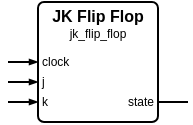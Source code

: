 <mxfile version="26.1.1">
  <diagram name="JK Flip Flop" id="JK -Flip -Flop">
    <mxGraphModel dx         = "0"
                  dy         = "0"
                  grid       = "1"
                  gridSize   = "10"
                  guides     = "1"
                  tooltips   = "1"
                  connect    = "1"
                  arrows     = "1"
                  fold       = "1"
                  page       = "1"
                  pageScale  = "1"
                  pageWidth  = "90"
                  pageHeight = "60"
                  math       = "0"
                  shadow     = "0">
      <root>
        <mxCell id="0"/>
        <mxCell id="1" parent="0"/>
        <mxCell id          = "2"
                parent      = "1"
                value       = ""
                vertex      = "1"
                connectable = "0"
                style       = "group;connectable=1;points=[[0,0,0,15,0],[0,0,0,25,0],[0,0,0,15,10],[1,0,0,-15,0],[1,0,0,-25,0],[1,0,0,-15,10],[0,0,0,0,30],[0,0,0,0,40],[0,0,0,0,50],[1,0,0,0,50],[0.5,0,0,0,0],[0.5,0,0,0,60]];">
          <mxGeometry width  = "90"
                      height = "60"
                      as     = "geometry"/>
        </mxCell>
        <mxCell id     = "box"
                parent = "2"
                value  = ""
                vertex = "1"
                style  = "rounded=1;arcSize=5;fillColor=none;strokeWidth=1;strokeColor=black;whiteSpace=wrap;html=1;connectable=0;">
          <mxGeometry x="15"
                      y="0"
                      width="60"
                      height="60"
                      as="geometry"/>
        </mxCell>
        <mxCell id     = "title"
                parent = "2"
                value  = "JK Flip Flop"
                vertex = "1"
                style  = "text;html=1;align=center;verticalAlign=middle;whiteSpace=wrap;rounded=0;fontSize=8;fontStyle=1;fontColor=black;connectable=0;">
          <mxGeometry x      = "15"
                      y      = "7"
                      width  = "60"
                      height = "0"
                      as     = "geometry"/>
        </mxCell>
        <mxCell id     = "subtitle"
                parent = "2"
                value  = "jk_flip_flop"
                vertex = "1"
                style  = "text;html=1;align=center;verticalAlign=middle;whiteSpace=wrap;rounded=0;fontSize=6;fontStyle=0;fontColor=black;connectable=0;">
          <mxGeometry x      = "15"
                      y      = "16"
                      width  = "60"
                      height = "0"
                      as     = "geometry"/>
        </mxCell>
            <mxCell id     = "clock-label"
                    parent = "2"
                    value  = "clock"
                    vertex = "1"
                    style  = "text;html=1;align=left;verticalAlign=middle;whiteSpace=wrap;rounded=0;fontSize=6;fontStyle=0;fontColor=black;connectable=0;">
              <mxGeometry
                x      = "15"
                y      = "30"
                width  = "60"
                height = "0"
                as     = "geometry"/>
            </mxCell>
            <mxCell id     = "clock-arrow"
                    parent = "2"
                    value  = ""
                    edge   = "1"
                    style  = "html=1;rounded=1;strokeWidth=1;strokeColor=black;startFill=0;startSize=2;startArrow=none;endFill=1;endSize=2;endArrow=blockThin;sourcePerimeterSpacing=0;">
              <mxGeometry width    = "50"
                          height   = "50"
                          relative = "1"
                          as       = "geometry">
                <mxPoint x  = "0"
                         y  = "30"
                         as = "sourcePoint"/>
                <mxPoint x  = "15"
                         y  = "30"
                         as = "targetPoint"/>
              </mxGeometry>
            </mxCell>
            <mxCell id     = "j-label"
                    parent = "2"
                    value  = "j"
                    vertex = "1"
                    style  = "text;html=1;align=left;verticalAlign=middle;whiteSpace=wrap;rounded=0;fontSize=6;fontStyle=0;fontColor=black;connectable=0;">
              <mxGeometry
                x      = "15"
                y      = "40"
                width  = "60"
                height = "0"
                as     = "geometry"/>
            </mxCell>
            <mxCell id     = "j-arrow"
                    parent = "2"
                    value  = ""
                    edge   = "1"
                    style  = "html=1;rounded=1;strokeWidth=1;strokeColor=black;startFill=0;startSize=2;startArrow=none;endFill=1;endSize=2;endArrow=blockThin;sourcePerimeterSpacing=0;">
              <mxGeometry width    = "50"
                          height   = "50"
                          relative = "1"
                          as       = "geometry">
                <mxPoint x  = "0"
                         y  = "40"
                         as = "sourcePoint"/>
                <mxPoint x  = "15"
                         y  = "40"
                         as = "targetPoint"/>
              </mxGeometry>
            </mxCell>
            <mxCell id     = "k-label"
                    parent = "2"
                    value  = "k"
                    vertex = "1"
                    style  = "text;html=1;align=left;verticalAlign=middle;whiteSpace=wrap;rounded=0;fontSize=6;fontStyle=0;fontColor=black;connectable=0;">
              <mxGeometry
                x      = "15"
                y      = "50"
                width  = "60"
                height = "0"
                as     = "geometry"/>
            </mxCell>
            <mxCell id     = "k-arrow"
                    parent = "2"
                    value  = ""
                    edge   = "1"
                    style  = "html=1;rounded=1;strokeWidth=1;strokeColor=black;startFill=0;startSize=2;startArrow=none;endFill=1;endSize=2;endArrow=blockThin;sourcePerimeterSpacing=0;">
              <mxGeometry width    = "50"
                          height   = "50"
                          relative = "1"
                          as       = "geometry">
                <mxPoint x  = "0"
                         y  = "50"
                         as = "sourcePoint"/>
                <mxPoint x  = "15"
                         y  = "50"
                         as = "targetPoint"/>
              </mxGeometry>
            </mxCell>
            <mxCell id="state-label"
                    parent="2"
                    value="state"
                    vertex="1"
                    style="text;html=1;align=right;verticalAlign=middle;whiteSpace=wrap;rounded=0;fontSize=6;fontStyle=0;fontColor=black;connectable=0;">
              <mxGeometry
                x      = "15"
                y      = "50"
                width  = "60"
                height = "0"
                as     = "geometry"/>
            </mxCell>
            <mxCell id     = "state-arrow"
                    parent = "2"
                    value  = ""
                    edge   = "1"
                    style  = "html=1;rounded=1;strokeWidth=1;strokeColor=black;startFill=0;startSize=2;startArrow=none;endFill=1;endSize=2;endArrow=none;sourcePerimeterSpacing=0;">
              <mxGeometry width    = "50"
                          height   = "50"
                          relative = "1"
                          as       = "geometry">
                <mxPoint x  = "90"
                         y  = "50"
                         as = "sourcePoint"/>
                <mxPoint x  = "75"
                         y  = "50"
                         as = "targetPoint"/>
              </mxGeometry>
            </mxCell>
      </root>
    </mxGraphModel>
  </diagram>
</mxfile>
